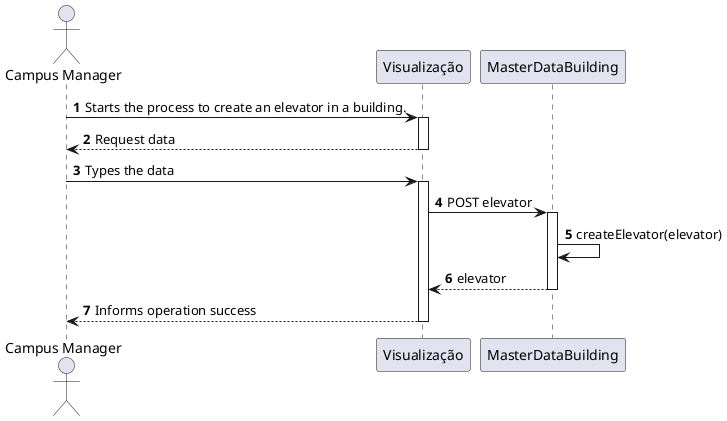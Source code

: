 @startuml

autonumber
actor "Campus Manager" as CM
participant Visualização
participant "MasterDataBuilding" as GI

CM -> Visualização: Starts the process to create an elevator in a building.
activate Visualização
Visualização --> CM: Request data
deactivate Visualização

CM -> Visualização: Types the data
activate Visualização

Visualização -> GI: POST elevator
activate GI

GI -> GI: createElevator(elevator)

GI --> Visualização: elevator
deactivate GI

CM <-- Visualização: Informs operation success
deactivate Visualização


@enduml
